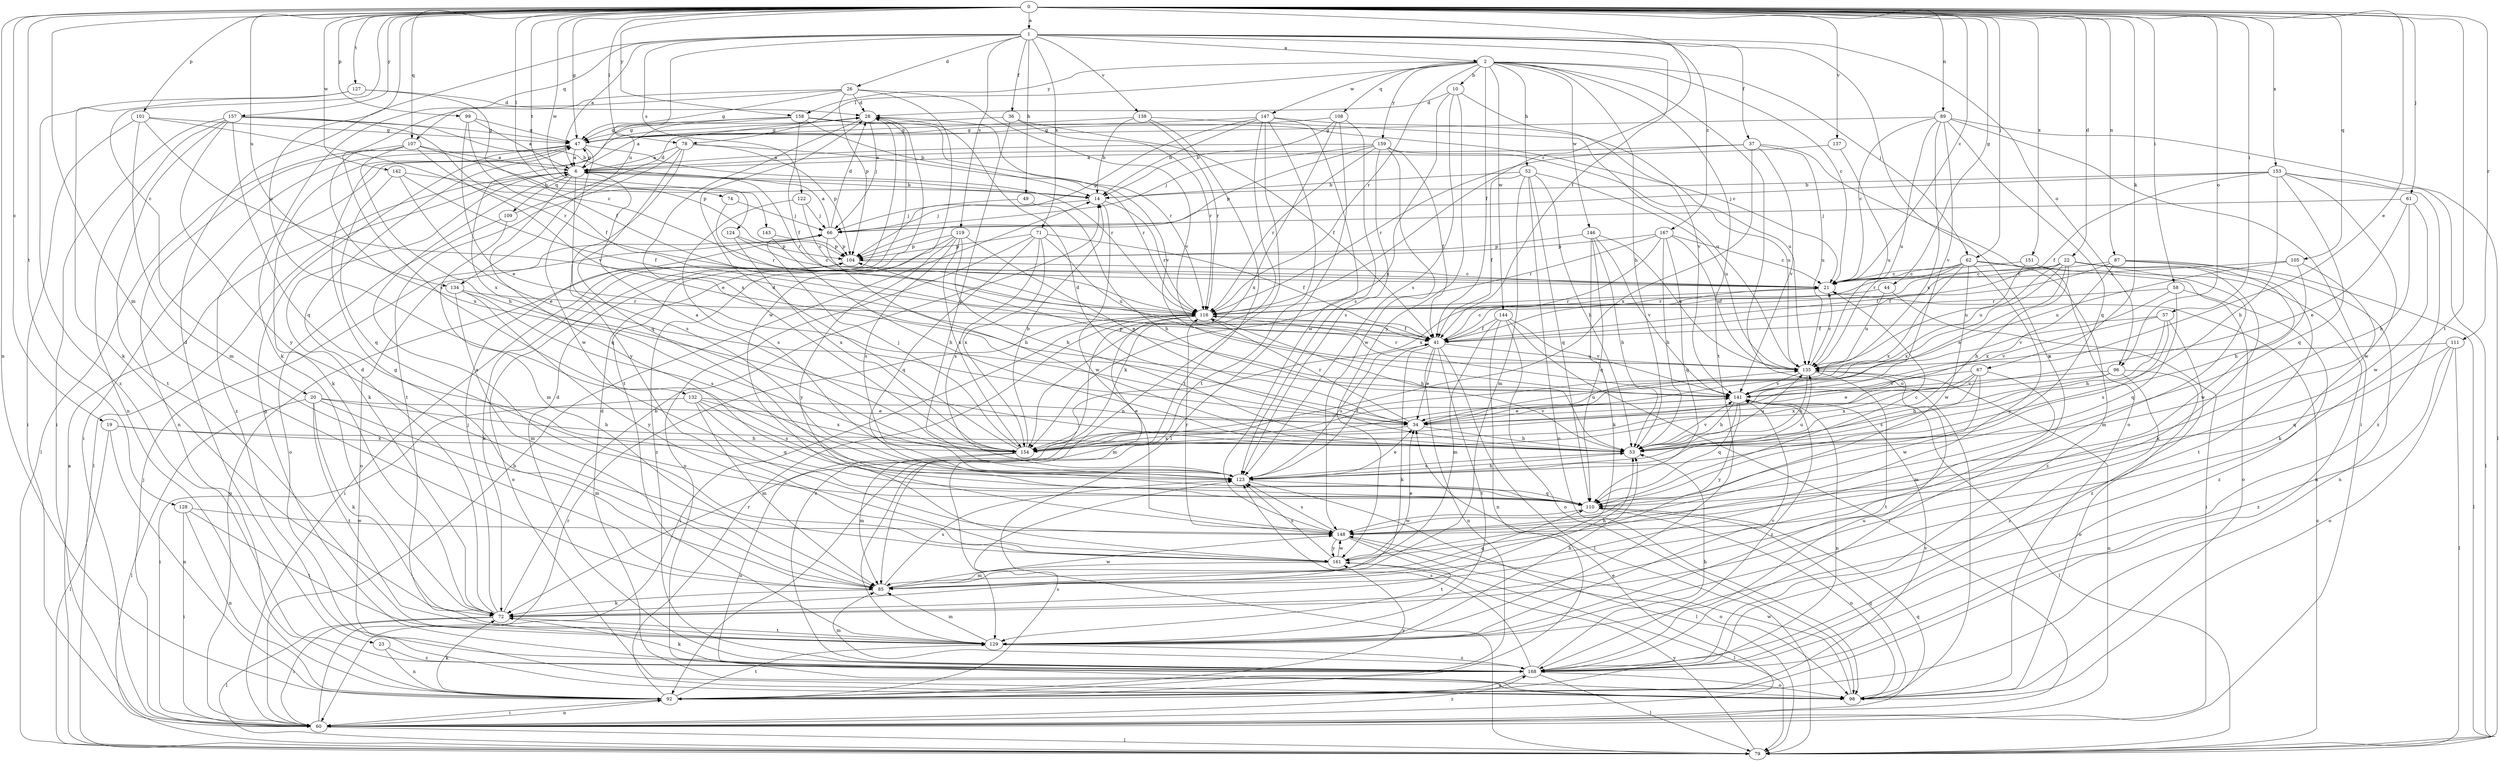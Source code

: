 strict digraph  {
0;
1;
2;
6;
10;
14;
19;
20;
21;
22;
23;
26;
28;
34;
36;
37;
41;
44;
47;
49;
52;
53;
57;
58;
60;
61;
62;
66;
67;
71;
72;
74;
78;
79;
85;
87;
89;
92;
96;
98;
99;
101;
104;
105;
107;
108;
109;
110;
111;
116;
119;
122;
123;
124;
127;
128;
129;
132;
134;
135;
137;
138;
141;
142;
143;
144;
146;
147;
148;
151;
153;
154;
157;
158;
159;
161;
167;
168;
0 -> 1  [label=a];
0 -> 19  [label=c];
0 -> 20  [label=c];
0 -> 21  [label=c];
0 -> 22  [label=d];
0 -> 34  [label=e];
0 -> 44  [label=g];
0 -> 47  [label=g];
0 -> 57  [label=i];
0 -> 58  [label=i];
0 -> 61  [label=j];
0 -> 62  [label=j];
0 -> 67  [label=k];
0 -> 74  [label=l];
0 -> 78  [label=l];
0 -> 85  [label=m];
0 -> 87  [label=n];
0 -> 89  [label=n];
0 -> 92  [label=n];
0 -> 96  [label=o];
0 -> 99  [label=p];
0 -> 101  [label=p];
0 -> 105  [label=q];
0 -> 107  [label=q];
0 -> 111  [label=r];
0 -> 116  [label=r];
0 -> 124  [label=t];
0 -> 127  [label=t];
0 -> 128  [label=t];
0 -> 129  [label=t];
0 -> 132  [label=u];
0 -> 134  [label=u];
0 -> 137  [label=v];
0 -> 142  [label=w];
0 -> 143  [label=w];
0 -> 151  [label=x];
0 -> 153  [label=x];
0 -> 157  [label=y];
0 -> 158  [label=y];
1 -> 2  [label=a];
1 -> 6  [label=a];
1 -> 23  [label=d];
1 -> 26  [label=d];
1 -> 36  [label=f];
1 -> 37  [label=f];
1 -> 41  [label=f];
1 -> 49  [label=h];
1 -> 71  [label=k];
1 -> 96  [label=o];
1 -> 107  [label=q];
1 -> 119  [label=s];
1 -> 122  [label=s];
1 -> 134  [label=u];
1 -> 138  [label=v];
1 -> 167  [label=z];
1 -> 168  [label=z];
2 -> 10  [label=b];
2 -> 21  [label=c];
2 -> 41  [label=f];
2 -> 52  [label=h];
2 -> 53  [label=h];
2 -> 62  [label=j];
2 -> 78  [label=l];
2 -> 98  [label=o];
2 -> 108  [label=q];
2 -> 116  [label=r];
2 -> 129  [label=t];
2 -> 144  [label=w];
2 -> 146  [label=w];
2 -> 147  [label=w];
2 -> 158  [label=y];
2 -> 159  [label=y];
6 -> 14  [label=b];
6 -> 47  [label=g];
6 -> 72  [label=k];
6 -> 79  [label=l];
6 -> 109  [label=q];
6 -> 110  [label=q];
6 -> 116  [label=r];
6 -> 123  [label=s];
10 -> 28  [label=d];
10 -> 123  [label=s];
10 -> 141  [label=v];
10 -> 154  [label=x];
10 -> 161  [label=y];
14 -> 66  [label=j];
14 -> 116  [label=r];
14 -> 148  [label=w];
19 -> 53  [label=h];
19 -> 79  [label=l];
19 -> 92  [label=n];
19 -> 154  [label=x];
20 -> 34  [label=e];
20 -> 53  [label=h];
20 -> 72  [label=k];
20 -> 79  [label=l];
20 -> 85  [label=m];
20 -> 129  [label=t];
21 -> 116  [label=r];
22 -> 21  [label=c];
22 -> 34  [label=e];
22 -> 41  [label=f];
22 -> 53  [label=h];
22 -> 72  [label=k];
22 -> 85  [label=m];
22 -> 129  [label=t];
22 -> 135  [label=u];
22 -> 154  [label=x];
23 -> 92  [label=n];
23 -> 168  [label=z];
26 -> 28  [label=d];
26 -> 47  [label=g];
26 -> 72  [label=k];
26 -> 104  [label=p];
26 -> 123  [label=s];
26 -> 141  [label=v];
26 -> 148  [label=w];
28 -> 47  [label=g];
28 -> 66  [label=j];
28 -> 129  [label=t];
28 -> 141  [label=v];
28 -> 154  [label=x];
34 -> 53  [label=h];
34 -> 116  [label=r];
34 -> 135  [label=u];
34 -> 141  [label=v];
34 -> 154  [label=x];
36 -> 41  [label=f];
36 -> 47  [label=g];
36 -> 116  [label=r];
36 -> 123  [label=s];
37 -> 6  [label=a];
37 -> 98  [label=o];
37 -> 116  [label=r];
37 -> 135  [label=u];
37 -> 141  [label=v];
37 -> 154  [label=x];
41 -> 21  [label=c];
41 -> 34  [label=e];
41 -> 72  [label=k];
41 -> 79  [label=l];
41 -> 92  [label=n];
41 -> 123  [label=s];
41 -> 129  [label=t];
41 -> 135  [label=u];
44 -> 60  [label=i];
44 -> 116  [label=r];
44 -> 135  [label=u];
47 -> 6  [label=a];
47 -> 60  [label=i];
47 -> 72  [label=k];
47 -> 79  [label=l];
47 -> 116  [label=r];
47 -> 148  [label=w];
47 -> 168  [label=z];
49 -> 53  [label=h];
49 -> 66  [label=j];
52 -> 14  [label=b];
52 -> 41  [label=f];
52 -> 53  [label=h];
52 -> 85  [label=m];
52 -> 98  [label=o];
52 -> 110  [label=q];
52 -> 135  [label=u];
53 -> 28  [label=d];
53 -> 123  [label=s];
53 -> 135  [label=u];
53 -> 141  [label=v];
57 -> 41  [label=f];
57 -> 53  [label=h];
57 -> 123  [label=s];
57 -> 141  [label=v];
57 -> 168  [label=z];
58 -> 110  [label=q];
58 -> 116  [label=r];
58 -> 141  [label=v];
58 -> 168  [label=z];
60 -> 14  [label=b];
60 -> 34  [label=e];
60 -> 66  [label=j];
60 -> 79  [label=l];
60 -> 92  [label=n];
60 -> 104  [label=p];
60 -> 110  [label=q];
60 -> 116  [label=r];
60 -> 135  [label=u];
60 -> 168  [label=z];
61 -> 34  [label=e];
61 -> 53  [label=h];
61 -> 66  [label=j];
61 -> 148  [label=w];
62 -> 21  [label=c];
62 -> 41  [label=f];
62 -> 98  [label=o];
62 -> 116  [label=r];
62 -> 148  [label=w];
62 -> 154  [label=x];
62 -> 161  [label=y];
62 -> 168  [label=z];
66 -> 6  [label=a];
66 -> 28  [label=d];
66 -> 53  [label=h];
66 -> 98  [label=o];
66 -> 104  [label=p];
67 -> 34  [label=e];
67 -> 85  [label=m];
67 -> 123  [label=s];
67 -> 141  [label=v];
67 -> 148  [label=w];
67 -> 154  [label=x];
71 -> 41  [label=f];
71 -> 98  [label=o];
71 -> 104  [label=p];
71 -> 110  [label=q];
71 -> 123  [label=s];
71 -> 135  [label=u];
71 -> 154  [label=x];
72 -> 14  [label=b];
72 -> 28  [label=d];
72 -> 60  [label=i];
72 -> 66  [label=j];
72 -> 79  [label=l];
72 -> 129  [label=t];
74 -> 66  [label=j];
74 -> 116  [label=r];
78 -> 6  [label=a];
78 -> 104  [label=p];
78 -> 110  [label=q];
78 -> 116  [label=r];
78 -> 129  [label=t];
78 -> 161  [label=y];
79 -> 6  [label=a];
79 -> 21  [label=c];
79 -> 161  [label=y];
85 -> 47  [label=g];
85 -> 53  [label=h];
85 -> 72  [label=k];
85 -> 110  [label=q];
85 -> 123  [label=s];
85 -> 148  [label=w];
87 -> 21  [label=c];
87 -> 41  [label=f];
87 -> 79  [label=l];
87 -> 92  [label=n];
87 -> 148  [label=w];
87 -> 154  [label=x];
89 -> 21  [label=c];
89 -> 47  [label=g];
89 -> 60  [label=i];
89 -> 79  [label=l];
89 -> 110  [label=q];
89 -> 135  [label=u];
89 -> 141  [label=v];
89 -> 154  [label=x];
92 -> 60  [label=i];
92 -> 72  [label=k];
92 -> 116  [label=r];
92 -> 123  [label=s];
92 -> 129  [label=t];
92 -> 141  [label=v];
92 -> 161  [label=y];
96 -> 53  [label=h];
96 -> 98  [label=o];
96 -> 141  [label=v];
96 -> 154  [label=x];
96 -> 168  [label=z];
98 -> 28  [label=d];
98 -> 110  [label=q];
98 -> 148  [label=w];
99 -> 6  [label=a];
99 -> 34  [label=e];
99 -> 41  [label=f];
99 -> 47  [label=g];
101 -> 47  [label=g];
101 -> 60  [label=i];
101 -> 85  [label=m];
101 -> 116  [label=r];
101 -> 141  [label=v];
104 -> 21  [label=c];
104 -> 60  [label=i];
104 -> 72  [label=k];
104 -> 98  [label=o];
105 -> 21  [label=c];
105 -> 53  [label=h];
105 -> 72  [label=k];
105 -> 135  [label=u];
107 -> 6  [label=a];
107 -> 34  [label=e];
107 -> 53  [label=h];
107 -> 92  [label=n];
107 -> 104  [label=p];
107 -> 154  [label=x];
108 -> 14  [label=b];
108 -> 47  [label=g];
108 -> 79  [label=l];
108 -> 123  [label=s];
108 -> 154  [label=x];
109 -> 28  [label=d];
109 -> 85  [label=m];
109 -> 98  [label=o];
110 -> 21  [label=c];
110 -> 98  [label=o];
110 -> 148  [label=w];
111 -> 79  [label=l];
111 -> 98  [label=o];
111 -> 110  [label=q];
111 -> 135  [label=u];
111 -> 168  [label=z];
116 -> 41  [label=f];
116 -> 53  [label=h];
116 -> 60  [label=i];
116 -> 85  [label=m];
116 -> 168  [label=z];
119 -> 34  [label=e];
119 -> 53  [label=h];
119 -> 104  [label=p];
119 -> 123  [label=s];
119 -> 154  [label=x];
119 -> 161  [label=y];
119 -> 168  [label=z];
122 -> 21  [label=c];
122 -> 66  [label=j];
122 -> 123  [label=s];
123 -> 34  [label=e];
123 -> 41  [label=f];
123 -> 53  [label=h];
123 -> 79  [label=l];
123 -> 110  [label=q];
123 -> 135  [label=u];
124 -> 21  [label=c];
124 -> 104  [label=p];
124 -> 154  [label=x];
127 -> 28  [label=d];
127 -> 41  [label=f];
127 -> 72  [label=k];
127 -> 168  [label=z];
128 -> 60  [label=i];
128 -> 92  [label=n];
128 -> 129  [label=t];
128 -> 148  [label=w];
129 -> 53  [label=h];
129 -> 85  [label=m];
129 -> 141  [label=v];
129 -> 168  [label=z];
132 -> 34  [label=e];
132 -> 60  [label=i];
132 -> 85  [label=m];
132 -> 110  [label=q];
132 -> 123  [label=s];
132 -> 154  [label=x];
134 -> 85  [label=m];
134 -> 116  [label=r];
134 -> 123  [label=s];
134 -> 161  [label=y];
135 -> 21  [label=c];
135 -> 53  [label=h];
135 -> 116  [label=r];
135 -> 129  [label=t];
135 -> 141  [label=v];
137 -> 6  [label=a];
137 -> 135  [label=u];
138 -> 14  [label=b];
138 -> 47  [label=g];
138 -> 116  [label=r];
138 -> 129  [label=t];
138 -> 135  [label=u];
141 -> 34  [label=e];
141 -> 53  [label=h];
141 -> 79  [label=l];
141 -> 92  [label=n];
141 -> 104  [label=p];
141 -> 110  [label=q];
141 -> 161  [label=y];
141 -> 168  [label=z];
142 -> 14  [label=b];
142 -> 34  [label=e];
142 -> 41  [label=f];
142 -> 110  [label=q];
143 -> 53  [label=h];
143 -> 104  [label=p];
144 -> 41  [label=f];
144 -> 60  [label=i];
144 -> 85  [label=m];
144 -> 92  [label=n];
144 -> 98  [label=o];
144 -> 141  [label=v];
146 -> 53  [label=h];
146 -> 72  [label=k];
146 -> 104  [label=p];
146 -> 110  [label=q];
146 -> 135  [label=u];
146 -> 141  [label=v];
147 -> 14  [label=b];
147 -> 47  [label=g];
147 -> 72  [label=k];
147 -> 92  [label=n];
147 -> 104  [label=p];
147 -> 129  [label=t];
147 -> 135  [label=u];
147 -> 148  [label=w];
148 -> 98  [label=o];
148 -> 116  [label=r];
148 -> 123  [label=s];
148 -> 129  [label=t];
148 -> 161  [label=y];
151 -> 21  [label=c];
151 -> 92  [label=n];
151 -> 135  [label=u];
153 -> 14  [label=b];
153 -> 41  [label=f];
153 -> 53  [label=h];
153 -> 66  [label=j];
153 -> 79  [label=l];
153 -> 110  [label=q];
153 -> 148  [label=w];
153 -> 168  [label=z];
154 -> 6  [label=a];
154 -> 14  [label=b];
154 -> 28  [label=d];
154 -> 66  [label=j];
154 -> 85  [label=m];
154 -> 98  [label=o];
157 -> 14  [label=b];
157 -> 21  [label=c];
157 -> 47  [label=g];
157 -> 60  [label=i];
157 -> 92  [label=n];
157 -> 110  [label=q];
157 -> 129  [label=t];
157 -> 161  [label=y];
158 -> 6  [label=a];
158 -> 14  [label=b];
158 -> 21  [label=c];
158 -> 41  [label=f];
158 -> 47  [label=g];
158 -> 116  [label=r];
158 -> 154  [label=x];
159 -> 6  [label=a];
159 -> 41  [label=f];
159 -> 66  [label=j];
159 -> 104  [label=p];
159 -> 116  [label=r];
159 -> 123  [label=s];
159 -> 135  [label=u];
159 -> 148  [label=w];
161 -> 6  [label=a];
161 -> 34  [label=e];
161 -> 79  [label=l];
161 -> 85  [label=m];
161 -> 123  [label=s];
161 -> 148  [label=w];
167 -> 21  [label=c];
167 -> 53  [label=h];
167 -> 104  [label=p];
167 -> 110  [label=q];
167 -> 116  [label=r];
167 -> 135  [label=u];
167 -> 154  [label=x];
168 -> 28  [label=d];
168 -> 47  [label=g];
168 -> 53  [label=h];
168 -> 72  [label=k];
168 -> 79  [label=l];
168 -> 85  [label=m];
168 -> 92  [label=n];
168 -> 98  [label=o];
168 -> 123  [label=s];
168 -> 135  [label=u];
}
